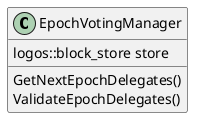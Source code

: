 @startuml

EpochVotingManager : logos::block_store store

EpochVotingManager : GetNextEpochDelegates()
EpochVotingManager : ValidateEpochDelegates()
@enduml